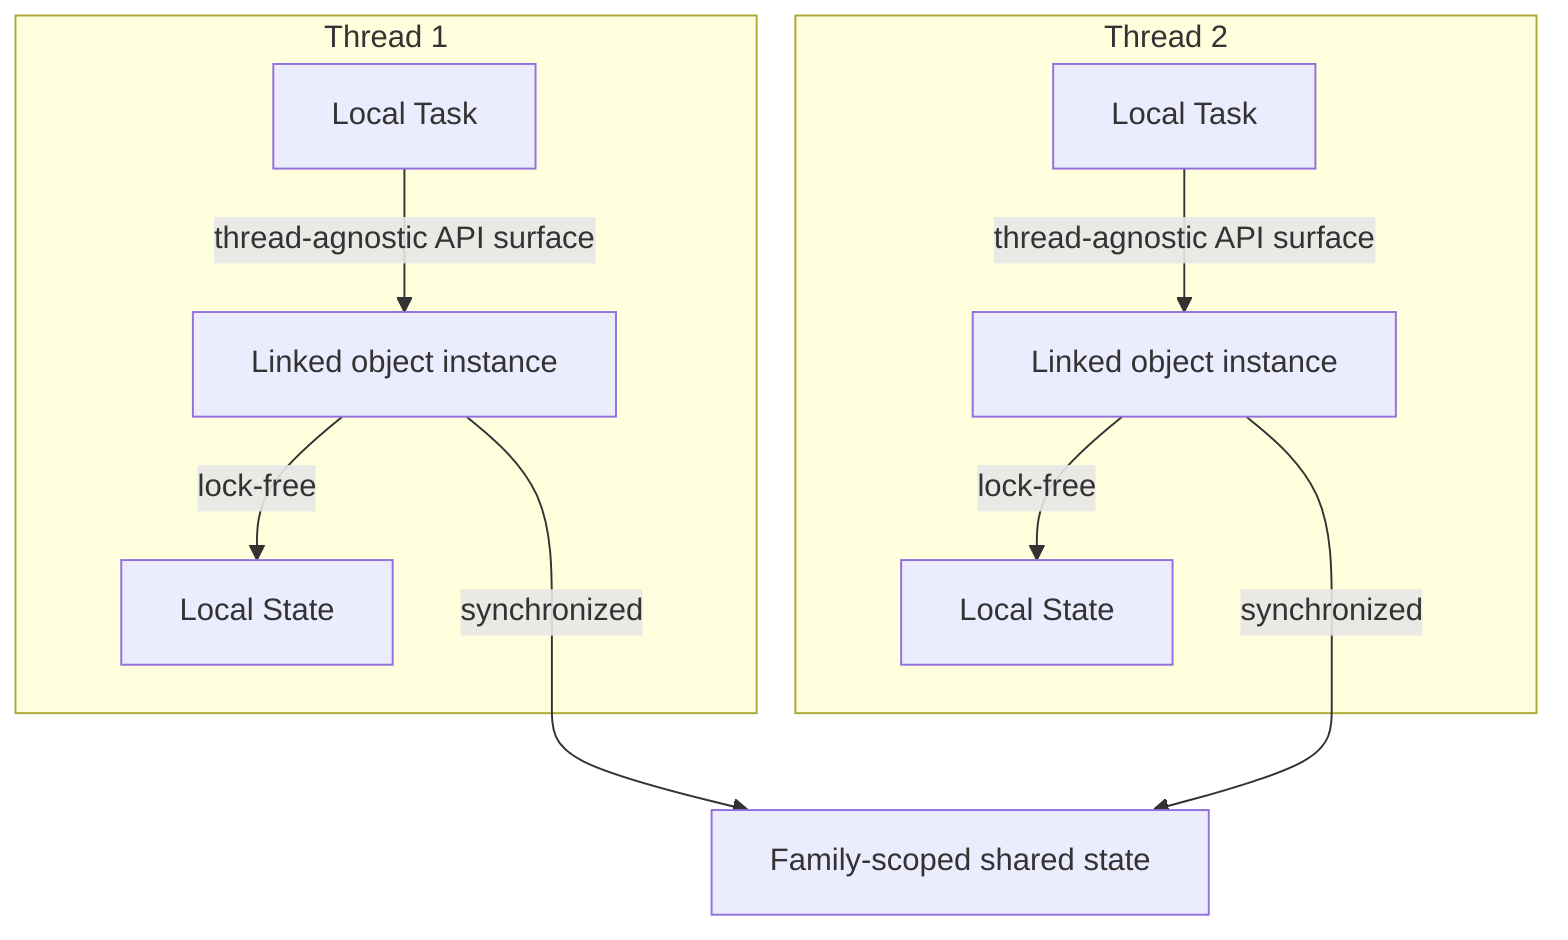 graph TD
    direction LR
    
    subgraph Thread1[Thread 1]
        Task1[Local Task] -->|thread-agnostic API surface| Instance1[Linked object instance]
        Instance1 -->|lock-free| Local1[Local State]
    end
    
    subgraph Thread2[Thread 2]
        Task2[Local Task] -->|thread-agnostic API surface| Instance2[Linked object instance]
        Instance2 -->|lock-free| Local2[Local State]
    end
    
    SS[Family-scoped shared state]

    Instance1 --->|synchronized| SS
    Instance2 --->|synchronized| SS